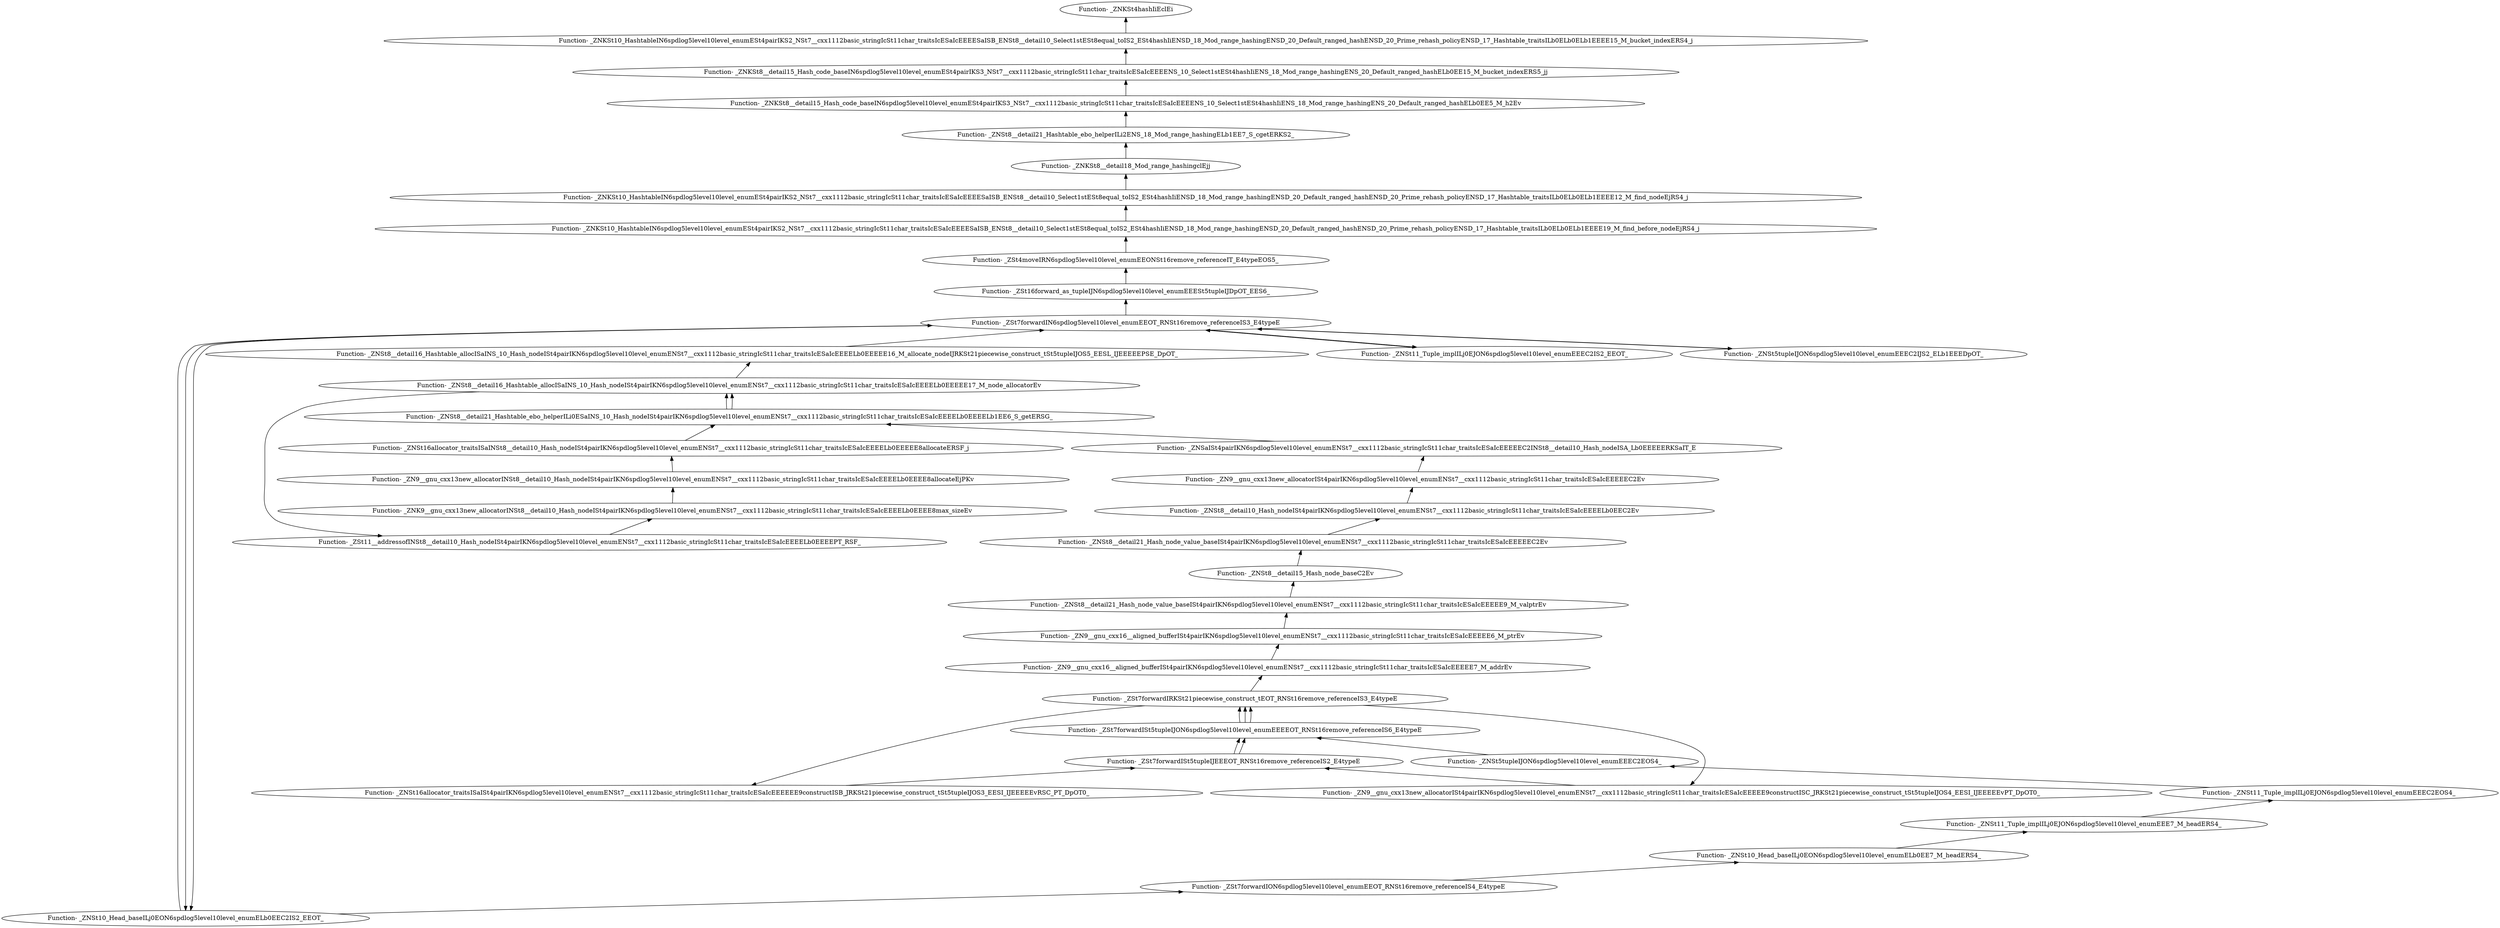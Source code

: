 digraph {
	"Function- _ZSt7forwardIN6spdlog5level10level_enumEEOT_RNSt16remove_referenceIS3_E4typeE"
	"Function- _ZNSt10_Head_baseILj0EON6spdlog5level10level_enumELb0EEC2IS2_EEOT_"
	"Function- _ZNSt10_Head_baseILj0EON6spdlog5level10level_enumELb0EEC2IS2_EEOT_" -> "Function- _ZSt7forwardIN6spdlog5level10level_enumEEOT_RNSt16remove_referenceIS3_E4typeE" [dir=back]
	"Function- _ZSt7forwardION6spdlog5level10level_enumEEOT_RNSt16remove_referenceIS4_E4typeE"
	"Function- _ZSt7forwardION6spdlog5level10level_enumEEOT_RNSt16remove_referenceIS4_E4typeE" -> "Function- _ZNSt10_Head_baseILj0EON6spdlog5level10level_enumELb0EEC2IS2_EEOT_" [dir=back]
	"Function- _ZNSt10_Head_baseILj0EON6spdlog5level10level_enumELb0EE7_M_headERS4_"
	"Function- _ZNSt10_Head_baseILj0EON6spdlog5level10level_enumELb0EE7_M_headERS4_" -> "Function- _ZSt7forwardION6spdlog5level10level_enumEEOT_RNSt16remove_referenceIS4_E4typeE" [dir=back]
	"Function- _ZNSt11_Tuple_implILj0EJON6spdlog5level10level_enumEEE7_M_headERS4_"
	"Function- _ZNSt11_Tuple_implILj0EJON6spdlog5level10level_enumEEE7_M_headERS4_" -> "Function- _ZNSt10_Head_baseILj0EON6spdlog5level10level_enumELb0EE7_M_headERS4_" [dir=back]
	"Function- _ZNSt11_Tuple_implILj0EJON6spdlog5level10level_enumEEEC2EOS4_"
	"Function- _ZNSt11_Tuple_implILj0EJON6spdlog5level10level_enumEEEC2EOS4_" -> "Function- _ZNSt11_Tuple_implILj0EJON6spdlog5level10level_enumEEE7_M_headERS4_" [dir=back]
	"Function- _ZNSt5tupleIJON6spdlog5level10level_enumEEEC2EOS4_"
	"Function- _ZNSt5tupleIJON6spdlog5level10level_enumEEEC2EOS4_" -> "Function- _ZNSt11_Tuple_implILj0EJON6spdlog5level10level_enumEEEC2EOS4_" [dir=back]
	"Function- _ZSt7forwardISt5tupleIJON6spdlog5level10level_enumEEEEOT_RNSt16remove_referenceIS6_E4typeE"
	"Function- _ZSt7forwardISt5tupleIJON6spdlog5level10level_enumEEEEOT_RNSt16remove_referenceIS6_E4typeE" -> "Function- _ZNSt5tupleIJON6spdlog5level10level_enumEEEC2EOS4_" [dir=back]
	"Function- _ZSt7forwardIRKSt21piecewise_construct_tEOT_RNSt16remove_referenceIS3_E4typeE"
	"Function- _ZSt7forwardIRKSt21piecewise_construct_tEOT_RNSt16remove_referenceIS3_E4typeE" -> "Function- _ZSt7forwardISt5tupleIJON6spdlog5level10level_enumEEEEOT_RNSt16remove_referenceIS6_E4typeE" [dir=back]
	"Function- _ZN9__gnu_cxx13new_allocatorISt4pairIKN6spdlog5level10level_enumENSt7__cxx1112basic_stringIcSt11char_traitsIcESaIcEEEEE9constructISC_JRKSt21piecewise_construct_tSt5tupleIJOS4_EESI_IJEEEEEvPT_DpOT0_"
	"Function- _ZN9__gnu_cxx13new_allocatorISt4pairIKN6spdlog5level10level_enumENSt7__cxx1112basic_stringIcSt11char_traitsIcESaIcEEEEE9constructISC_JRKSt21piecewise_construct_tSt5tupleIJOS4_EESI_IJEEEEEvPT_DpOT0_" -> "Function- _ZSt7forwardIRKSt21piecewise_construct_tEOT_RNSt16remove_referenceIS3_E4typeE" [dir=back]
	"Function- _ZSt7forwardISt5tupleIJEEEOT_RNSt16remove_referenceIS2_E4typeE"
	"Function- _ZSt7forwardISt5tupleIJEEEOT_RNSt16remove_referenceIS2_E4typeE" -> "Function- _ZN9__gnu_cxx13new_allocatorISt4pairIKN6spdlog5level10level_enumENSt7__cxx1112basic_stringIcSt11char_traitsIcESaIcEEEEE9constructISC_JRKSt21piecewise_construct_tSt5tupleIJOS4_EESI_IJEEEEEvPT_DpOT0_" [dir=back]
	"Function- _ZSt7forwardISt5tupleIJON6spdlog5level10level_enumEEEEOT_RNSt16remove_referenceIS6_E4typeE"
	"Function- _ZSt7forwardISt5tupleIJON6spdlog5level10level_enumEEEEOT_RNSt16remove_referenceIS6_E4typeE" -> "Function- _ZSt7forwardISt5tupleIJEEEOT_RNSt16remove_referenceIS2_E4typeE" [dir=back]
	"Function- _ZSt7forwardIRKSt21piecewise_construct_tEOT_RNSt16remove_referenceIS3_E4typeE"
	"Function- _ZSt7forwardIRKSt21piecewise_construct_tEOT_RNSt16remove_referenceIS3_E4typeE" -> "Function- _ZSt7forwardISt5tupleIJON6spdlog5level10level_enumEEEEOT_RNSt16remove_referenceIS6_E4typeE" [dir=back]
	"Function- _ZNSt16allocator_traitsISaISt4pairIKN6spdlog5level10level_enumENSt7__cxx1112basic_stringIcSt11char_traitsIcESaIcEEEEEE9constructISB_JRKSt21piecewise_construct_tSt5tupleIJOS3_EESI_IJEEEEEvRSC_PT_DpOT0_"
	"Function- _ZNSt16allocator_traitsISaISt4pairIKN6spdlog5level10level_enumENSt7__cxx1112basic_stringIcSt11char_traitsIcESaIcEEEEEE9constructISB_JRKSt21piecewise_construct_tSt5tupleIJOS3_EESI_IJEEEEEvRSC_PT_DpOT0_" -> "Function- _ZSt7forwardIRKSt21piecewise_construct_tEOT_RNSt16remove_referenceIS3_E4typeE" [dir=back]
	"Function- _ZSt7forwardISt5tupleIJEEEOT_RNSt16remove_referenceIS2_E4typeE"
	"Function- _ZSt7forwardISt5tupleIJEEEOT_RNSt16remove_referenceIS2_E4typeE" -> "Function- _ZNSt16allocator_traitsISaISt4pairIKN6spdlog5level10level_enumENSt7__cxx1112basic_stringIcSt11char_traitsIcESaIcEEEEEE9constructISB_JRKSt21piecewise_construct_tSt5tupleIJOS3_EESI_IJEEEEEvRSC_PT_DpOT0_" [dir=back]
	"Function- _ZSt7forwardISt5tupleIJON6spdlog5level10level_enumEEEEOT_RNSt16remove_referenceIS6_E4typeE"
	"Function- _ZSt7forwardISt5tupleIJON6spdlog5level10level_enumEEEEOT_RNSt16remove_referenceIS6_E4typeE" -> "Function- _ZSt7forwardISt5tupleIJEEEOT_RNSt16remove_referenceIS2_E4typeE" [dir=back]
	"Function- _ZSt7forwardIRKSt21piecewise_construct_tEOT_RNSt16remove_referenceIS3_E4typeE"
	"Function- _ZSt7forwardIRKSt21piecewise_construct_tEOT_RNSt16remove_referenceIS3_E4typeE" -> "Function- _ZSt7forwardISt5tupleIJON6spdlog5level10level_enumEEEEOT_RNSt16remove_referenceIS6_E4typeE" [dir=back]
	"Function- _ZN9__gnu_cxx16__aligned_bufferISt4pairIKN6spdlog5level10level_enumENSt7__cxx1112basic_stringIcSt11char_traitsIcESaIcEEEEE7_M_addrEv"
	"Function- _ZN9__gnu_cxx16__aligned_bufferISt4pairIKN6spdlog5level10level_enumENSt7__cxx1112basic_stringIcSt11char_traitsIcESaIcEEEEE7_M_addrEv" -> "Function- _ZSt7forwardIRKSt21piecewise_construct_tEOT_RNSt16remove_referenceIS3_E4typeE" [dir=back]
	"Function- _ZN9__gnu_cxx16__aligned_bufferISt4pairIKN6spdlog5level10level_enumENSt7__cxx1112basic_stringIcSt11char_traitsIcESaIcEEEEE6_M_ptrEv"
	"Function- _ZN9__gnu_cxx16__aligned_bufferISt4pairIKN6spdlog5level10level_enumENSt7__cxx1112basic_stringIcSt11char_traitsIcESaIcEEEEE6_M_ptrEv" -> "Function- _ZN9__gnu_cxx16__aligned_bufferISt4pairIKN6spdlog5level10level_enumENSt7__cxx1112basic_stringIcSt11char_traitsIcESaIcEEEEE7_M_addrEv" [dir=back]
	"Function- _ZNSt8__detail21_Hash_node_value_baseISt4pairIKN6spdlog5level10level_enumENSt7__cxx1112basic_stringIcSt11char_traitsIcESaIcEEEEE9_M_valptrEv"
	"Function- _ZNSt8__detail21_Hash_node_value_baseISt4pairIKN6spdlog5level10level_enumENSt7__cxx1112basic_stringIcSt11char_traitsIcESaIcEEEEE9_M_valptrEv" -> "Function- _ZN9__gnu_cxx16__aligned_bufferISt4pairIKN6spdlog5level10level_enumENSt7__cxx1112basic_stringIcSt11char_traitsIcESaIcEEEEE6_M_ptrEv" [dir=back]
	"Function- _ZNSt8__detail15_Hash_node_baseC2Ev"
	"Function- _ZNSt8__detail15_Hash_node_baseC2Ev" -> "Function- _ZNSt8__detail21_Hash_node_value_baseISt4pairIKN6spdlog5level10level_enumENSt7__cxx1112basic_stringIcSt11char_traitsIcESaIcEEEEE9_M_valptrEv" [dir=back]
	"Function- _ZNSt8__detail21_Hash_node_value_baseISt4pairIKN6spdlog5level10level_enumENSt7__cxx1112basic_stringIcSt11char_traitsIcESaIcEEEEEC2Ev"
	"Function- _ZNSt8__detail21_Hash_node_value_baseISt4pairIKN6spdlog5level10level_enumENSt7__cxx1112basic_stringIcSt11char_traitsIcESaIcEEEEEC2Ev" -> "Function- _ZNSt8__detail15_Hash_node_baseC2Ev" [dir=back]
	"Function- _ZNSt8__detail10_Hash_nodeISt4pairIKN6spdlog5level10level_enumENSt7__cxx1112basic_stringIcSt11char_traitsIcESaIcEEEELb0EEC2Ev"
	"Function- _ZNSt8__detail10_Hash_nodeISt4pairIKN6spdlog5level10level_enumENSt7__cxx1112basic_stringIcSt11char_traitsIcESaIcEEEELb0EEC2Ev" -> "Function- _ZNSt8__detail21_Hash_node_value_baseISt4pairIKN6spdlog5level10level_enumENSt7__cxx1112basic_stringIcSt11char_traitsIcESaIcEEEEEC2Ev" [dir=back]
	"Function- _ZN9__gnu_cxx13new_allocatorISt4pairIKN6spdlog5level10level_enumENSt7__cxx1112basic_stringIcSt11char_traitsIcESaIcEEEEEC2Ev"
	"Function- _ZN9__gnu_cxx13new_allocatorISt4pairIKN6spdlog5level10level_enumENSt7__cxx1112basic_stringIcSt11char_traitsIcESaIcEEEEEC2Ev" -> "Function- _ZNSt8__detail10_Hash_nodeISt4pairIKN6spdlog5level10level_enumENSt7__cxx1112basic_stringIcSt11char_traitsIcESaIcEEEELb0EEC2Ev" [dir=back]
	"Function- _ZNSaISt4pairIKN6spdlog5level10level_enumENSt7__cxx1112basic_stringIcSt11char_traitsIcESaIcEEEEEC2INSt8__detail10_Hash_nodeISA_Lb0EEEEERKSaIT_E"
	"Function- _ZNSaISt4pairIKN6spdlog5level10level_enumENSt7__cxx1112basic_stringIcSt11char_traitsIcESaIcEEEEEC2INSt8__detail10_Hash_nodeISA_Lb0EEEEERKSaIT_E" -> "Function- _ZN9__gnu_cxx13new_allocatorISt4pairIKN6spdlog5level10level_enumENSt7__cxx1112basic_stringIcSt11char_traitsIcESaIcEEEEEC2Ev" [dir=back]
	"Function- _ZNSt8__detail21_Hashtable_ebo_helperILi0ESaINS_10_Hash_nodeISt4pairIKN6spdlog5level10level_enumENSt7__cxx1112basic_stringIcSt11char_traitsIcESaIcEEEELb0EEEELb1EE6_S_getERSG_"
	"Function- _ZNSt8__detail21_Hashtable_ebo_helperILi0ESaINS_10_Hash_nodeISt4pairIKN6spdlog5level10level_enumENSt7__cxx1112basic_stringIcSt11char_traitsIcESaIcEEEELb0EEEELb1EE6_S_getERSG_" -> "Function- _ZNSaISt4pairIKN6spdlog5level10level_enumENSt7__cxx1112basic_stringIcSt11char_traitsIcESaIcEEEEEC2INSt8__detail10_Hash_nodeISA_Lb0EEEEERKSaIT_E" [dir=back]
	"Function- _ZNSt8__detail16_Hashtable_allocISaINS_10_Hash_nodeISt4pairIKN6spdlog5level10level_enumENSt7__cxx1112basic_stringIcSt11char_traitsIcESaIcEEEELb0EEEEE17_M_node_allocatorEv"
	"Function- _ZNSt8__detail16_Hashtable_allocISaINS_10_Hash_nodeISt4pairIKN6spdlog5level10level_enumENSt7__cxx1112basic_stringIcSt11char_traitsIcESaIcEEEELb0EEEEE17_M_node_allocatorEv" -> "Function- _ZNSt8__detail21_Hashtable_ebo_helperILi0ESaINS_10_Hash_nodeISt4pairIKN6spdlog5level10level_enumENSt7__cxx1112basic_stringIcSt11char_traitsIcESaIcEEEELb0EEEELb1EE6_S_getERSG_" [dir=back]
	"Function- _ZSt11__addressofINSt8__detail10_Hash_nodeISt4pairIKN6spdlog5level10level_enumENSt7__cxx1112basic_stringIcSt11char_traitsIcESaIcEEEELb0EEEEPT_RSF_"
	"Function- _ZSt11__addressofINSt8__detail10_Hash_nodeISt4pairIKN6spdlog5level10level_enumENSt7__cxx1112basic_stringIcSt11char_traitsIcESaIcEEEELb0EEEEPT_RSF_" -> "Function- _ZNSt8__detail16_Hashtable_allocISaINS_10_Hash_nodeISt4pairIKN6spdlog5level10level_enumENSt7__cxx1112basic_stringIcSt11char_traitsIcESaIcEEEELb0EEEEE17_M_node_allocatorEv" [dir=back]
	"Function- _ZNK9__gnu_cxx13new_allocatorINSt8__detail10_Hash_nodeISt4pairIKN6spdlog5level10level_enumENSt7__cxx1112basic_stringIcSt11char_traitsIcESaIcEEEELb0EEEE8max_sizeEv"
	"Function- _ZNK9__gnu_cxx13new_allocatorINSt8__detail10_Hash_nodeISt4pairIKN6spdlog5level10level_enumENSt7__cxx1112basic_stringIcSt11char_traitsIcESaIcEEEELb0EEEE8max_sizeEv" -> "Function- _ZSt11__addressofINSt8__detail10_Hash_nodeISt4pairIKN6spdlog5level10level_enumENSt7__cxx1112basic_stringIcSt11char_traitsIcESaIcEEEELb0EEEEPT_RSF_" [dir=back]
	"Function- _ZN9__gnu_cxx13new_allocatorINSt8__detail10_Hash_nodeISt4pairIKN6spdlog5level10level_enumENSt7__cxx1112basic_stringIcSt11char_traitsIcESaIcEEEELb0EEEE8allocateEjPKv"
	"Function- _ZN9__gnu_cxx13new_allocatorINSt8__detail10_Hash_nodeISt4pairIKN6spdlog5level10level_enumENSt7__cxx1112basic_stringIcSt11char_traitsIcESaIcEEEELb0EEEE8allocateEjPKv" -> "Function- _ZNK9__gnu_cxx13new_allocatorINSt8__detail10_Hash_nodeISt4pairIKN6spdlog5level10level_enumENSt7__cxx1112basic_stringIcSt11char_traitsIcESaIcEEEELb0EEEE8max_sizeEv" [dir=back]
	"Function- _ZNSt16allocator_traitsISaINSt8__detail10_Hash_nodeISt4pairIKN6spdlog5level10level_enumENSt7__cxx1112basic_stringIcSt11char_traitsIcESaIcEEEELb0EEEEE8allocateERSF_j"
	"Function- _ZNSt16allocator_traitsISaINSt8__detail10_Hash_nodeISt4pairIKN6spdlog5level10level_enumENSt7__cxx1112basic_stringIcSt11char_traitsIcESaIcEEEELb0EEEEE8allocateERSF_j" -> "Function- _ZN9__gnu_cxx13new_allocatorINSt8__detail10_Hash_nodeISt4pairIKN6spdlog5level10level_enumENSt7__cxx1112basic_stringIcSt11char_traitsIcESaIcEEEELb0EEEE8allocateEjPKv" [dir=back]
	"Function- _ZNSt8__detail21_Hashtable_ebo_helperILi0ESaINS_10_Hash_nodeISt4pairIKN6spdlog5level10level_enumENSt7__cxx1112basic_stringIcSt11char_traitsIcESaIcEEEELb0EEEELb1EE6_S_getERSG_"
	"Function- _ZNSt8__detail21_Hashtable_ebo_helperILi0ESaINS_10_Hash_nodeISt4pairIKN6spdlog5level10level_enumENSt7__cxx1112basic_stringIcSt11char_traitsIcESaIcEEEELb0EEEELb1EE6_S_getERSG_" -> "Function- _ZNSt16allocator_traitsISaINSt8__detail10_Hash_nodeISt4pairIKN6spdlog5level10level_enumENSt7__cxx1112basic_stringIcSt11char_traitsIcESaIcEEEELb0EEEEE8allocateERSF_j" [dir=back]
	"Function- _ZNSt8__detail16_Hashtable_allocISaINS_10_Hash_nodeISt4pairIKN6spdlog5level10level_enumENSt7__cxx1112basic_stringIcSt11char_traitsIcESaIcEEEELb0EEEEE17_M_node_allocatorEv"
	"Function- _ZNSt8__detail16_Hashtable_allocISaINS_10_Hash_nodeISt4pairIKN6spdlog5level10level_enumENSt7__cxx1112basic_stringIcSt11char_traitsIcESaIcEEEELb0EEEEE17_M_node_allocatorEv" -> "Function- _ZNSt8__detail21_Hashtable_ebo_helperILi0ESaINS_10_Hash_nodeISt4pairIKN6spdlog5level10level_enumENSt7__cxx1112basic_stringIcSt11char_traitsIcESaIcEEEELb0EEEELb1EE6_S_getERSG_" [dir=back]
	"Function- _ZNSt8__detail16_Hashtable_allocISaINS_10_Hash_nodeISt4pairIKN6spdlog5level10level_enumENSt7__cxx1112basic_stringIcSt11char_traitsIcESaIcEEEELb0EEEEE16_M_allocate_nodeIJRKSt21piecewise_construct_tSt5tupleIJOS5_EESL_IJEEEEEPSE_DpOT_"
	"Function- _ZNSt8__detail16_Hashtable_allocISaINS_10_Hash_nodeISt4pairIKN6spdlog5level10level_enumENSt7__cxx1112basic_stringIcSt11char_traitsIcESaIcEEEELb0EEEEE16_M_allocate_nodeIJRKSt21piecewise_construct_tSt5tupleIJOS5_EESL_IJEEEEEPSE_DpOT_" -> "Function- _ZNSt8__detail16_Hashtable_allocISaINS_10_Hash_nodeISt4pairIKN6spdlog5level10level_enumENSt7__cxx1112basic_stringIcSt11char_traitsIcESaIcEEEELb0EEEEE17_M_node_allocatorEv" [dir=back]
	"Function- _ZSt7forwardIN6spdlog5level10level_enumEEOT_RNSt16remove_referenceIS3_E4typeE"
	"Function- _ZSt7forwardIN6spdlog5level10level_enumEEOT_RNSt16remove_referenceIS3_E4typeE" -> "Function- _ZNSt8__detail16_Hashtable_allocISaINS_10_Hash_nodeISt4pairIKN6spdlog5level10level_enumENSt7__cxx1112basic_stringIcSt11char_traitsIcESaIcEEEELb0EEEEE16_M_allocate_nodeIJRKSt21piecewise_construct_tSt5tupleIJOS5_EESL_IJEEEEEPSE_DpOT_" [dir=back]
	"Function- _ZNSt10_Head_baseILj0EON6spdlog5level10level_enumELb0EEC2IS2_EEOT_"
	"Function- _ZNSt10_Head_baseILj0EON6spdlog5level10level_enumELb0EEC2IS2_EEOT_" -> "Function- _ZSt7forwardIN6spdlog5level10level_enumEEOT_RNSt16remove_referenceIS3_E4typeE" [dir=back]
	"Function- _ZSt7forwardIN6spdlog5level10level_enumEEOT_RNSt16remove_referenceIS3_E4typeE"
	"Function- _ZSt7forwardIN6spdlog5level10level_enumEEOT_RNSt16remove_referenceIS3_E4typeE" -> "Function- _ZNSt10_Head_baseILj0EON6spdlog5level10level_enumELb0EEC2IS2_EEOT_" [dir=back]
	"Function- _ZNSt11_Tuple_implILj0EJON6spdlog5level10level_enumEEEC2IS2_EEOT_"
	"Function- _ZNSt11_Tuple_implILj0EJON6spdlog5level10level_enumEEEC2IS2_EEOT_" -> "Function- _ZSt7forwardIN6spdlog5level10level_enumEEOT_RNSt16remove_referenceIS3_E4typeE" [dir=back]
	"Function- _ZSt7forwardIN6spdlog5level10level_enumEEOT_RNSt16remove_referenceIS3_E4typeE"
	"Function- _ZSt7forwardIN6spdlog5level10level_enumEEOT_RNSt16remove_referenceIS3_E4typeE" -> "Function- _ZNSt11_Tuple_implILj0EJON6spdlog5level10level_enumEEEC2IS2_EEOT_" [dir=back]
	"Function- _ZNSt5tupleIJON6spdlog5level10level_enumEEEC2IJS2_ELb1EEEDpOT_"
	"Function- _ZNSt5tupleIJON6spdlog5level10level_enumEEEC2IJS2_ELb1EEEDpOT_" -> "Function- _ZSt7forwardIN6spdlog5level10level_enumEEOT_RNSt16remove_referenceIS3_E4typeE" [dir=back]
	"Function- _ZSt7forwardIN6spdlog5level10level_enumEEOT_RNSt16remove_referenceIS3_E4typeE"
	"Function- _ZSt7forwardIN6spdlog5level10level_enumEEOT_RNSt16remove_referenceIS3_E4typeE" -> "Function- _ZNSt5tupleIJON6spdlog5level10level_enumEEEC2IJS2_ELb1EEEDpOT_" [dir=back]
	"Function- _ZSt16forward_as_tupleIJN6spdlog5level10level_enumEEESt5tupleIJDpOT_EES6_"
	"Function- _ZSt16forward_as_tupleIJN6spdlog5level10level_enumEEESt5tupleIJDpOT_EES6_" -> "Function- _ZSt7forwardIN6spdlog5level10level_enumEEOT_RNSt16remove_referenceIS3_E4typeE" [dir=back]
	"Function- _ZSt4moveIRN6spdlog5level10level_enumEEONSt16remove_referenceIT_E4typeEOS5_"
	"Function- _ZSt4moveIRN6spdlog5level10level_enumEEONSt16remove_referenceIT_E4typeEOS5_" -> "Function- _ZSt16forward_as_tupleIJN6spdlog5level10level_enumEEESt5tupleIJDpOT_EES6_" [dir=back]
	"Function- _ZNKSt10_HashtableIN6spdlog5level10level_enumESt4pairIKS2_NSt7__cxx1112basic_stringIcSt11char_traitsIcESaIcEEEESaISB_ENSt8__detail10_Select1stESt8equal_toIS2_ESt4hashIiENSD_18_Mod_range_hashingENSD_20_Default_ranged_hashENSD_20_Prime_rehash_policyENSD_17_Hashtable_traitsILb0ELb0ELb1EEEE19_M_find_before_nodeEjRS4_j"
	"Function- _ZNKSt10_HashtableIN6spdlog5level10level_enumESt4pairIKS2_NSt7__cxx1112basic_stringIcSt11char_traitsIcESaIcEEEESaISB_ENSt8__detail10_Select1stESt8equal_toIS2_ESt4hashIiENSD_18_Mod_range_hashingENSD_20_Default_ranged_hashENSD_20_Prime_rehash_policyENSD_17_Hashtable_traitsILb0ELb0ELb1EEEE19_M_find_before_nodeEjRS4_j" -> "Function- _ZSt4moveIRN6spdlog5level10level_enumEEONSt16remove_referenceIT_E4typeEOS5_" [dir=back]
	"Function- _ZNKSt10_HashtableIN6spdlog5level10level_enumESt4pairIKS2_NSt7__cxx1112basic_stringIcSt11char_traitsIcESaIcEEEESaISB_ENSt8__detail10_Select1stESt8equal_toIS2_ESt4hashIiENSD_18_Mod_range_hashingENSD_20_Default_ranged_hashENSD_20_Prime_rehash_policyENSD_17_Hashtable_traitsILb0ELb0ELb1EEEE12_M_find_nodeEjRS4_j"
	"Function- _ZNKSt10_HashtableIN6spdlog5level10level_enumESt4pairIKS2_NSt7__cxx1112basic_stringIcSt11char_traitsIcESaIcEEEESaISB_ENSt8__detail10_Select1stESt8equal_toIS2_ESt4hashIiENSD_18_Mod_range_hashingENSD_20_Default_ranged_hashENSD_20_Prime_rehash_policyENSD_17_Hashtable_traitsILb0ELb0ELb1EEEE12_M_find_nodeEjRS4_j" -> "Function- _ZNKSt10_HashtableIN6spdlog5level10level_enumESt4pairIKS2_NSt7__cxx1112basic_stringIcSt11char_traitsIcESaIcEEEESaISB_ENSt8__detail10_Select1stESt8equal_toIS2_ESt4hashIiENSD_18_Mod_range_hashingENSD_20_Default_ranged_hashENSD_20_Prime_rehash_policyENSD_17_Hashtable_traitsILb0ELb0ELb1EEEE19_M_find_before_nodeEjRS4_j" [dir=back]
	"Function- _ZNKSt8__detail18_Mod_range_hashingclEjj"
	"Function- _ZNKSt8__detail18_Mod_range_hashingclEjj" -> "Function- _ZNKSt10_HashtableIN6spdlog5level10level_enumESt4pairIKS2_NSt7__cxx1112basic_stringIcSt11char_traitsIcESaIcEEEESaISB_ENSt8__detail10_Select1stESt8equal_toIS2_ESt4hashIiENSD_18_Mod_range_hashingENSD_20_Default_ranged_hashENSD_20_Prime_rehash_policyENSD_17_Hashtable_traitsILb0ELb0ELb1EEEE12_M_find_nodeEjRS4_j" [dir=back]
	"Function- _ZNSt8__detail21_Hashtable_ebo_helperILi2ENS_18_Mod_range_hashingELb1EE7_S_cgetERKS2_"
	"Function- _ZNSt8__detail21_Hashtable_ebo_helperILi2ENS_18_Mod_range_hashingELb1EE7_S_cgetERKS2_" -> "Function- _ZNKSt8__detail18_Mod_range_hashingclEjj" [dir=back]
	"Function- _ZNKSt8__detail15_Hash_code_baseIN6spdlog5level10level_enumESt4pairIKS3_NSt7__cxx1112basic_stringIcSt11char_traitsIcESaIcEEEENS_10_Select1stESt4hashIiENS_18_Mod_range_hashingENS_20_Default_ranged_hashELb0EE5_M_h2Ev"
	"Function- _ZNKSt8__detail15_Hash_code_baseIN6spdlog5level10level_enumESt4pairIKS3_NSt7__cxx1112basic_stringIcSt11char_traitsIcESaIcEEEENS_10_Select1stESt4hashIiENS_18_Mod_range_hashingENS_20_Default_ranged_hashELb0EE5_M_h2Ev" -> "Function- _ZNSt8__detail21_Hashtable_ebo_helperILi2ENS_18_Mod_range_hashingELb1EE7_S_cgetERKS2_" [dir=back]
	"Function- _ZNKSt8__detail15_Hash_code_baseIN6spdlog5level10level_enumESt4pairIKS3_NSt7__cxx1112basic_stringIcSt11char_traitsIcESaIcEEEENS_10_Select1stESt4hashIiENS_18_Mod_range_hashingENS_20_Default_ranged_hashELb0EE15_M_bucket_indexERS5_jj"
	"Function- _ZNKSt8__detail15_Hash_code_baseIN6spdlog5level10level_enumESt4pairIKS3_NSt7__cxx1112basic_stringIcSt11char_traitsIcESaIcEEEENS_10_Select1stESt4hashIiENS_18_Mod_range_hashingENS_20_Default_ranged_hashELb0EE15_M_bucket_indexERS5_jj" -> "Function- _ZNKSt8__detail15_Hash_code_baseIN6spdlog5level10level_enumESt4pairIKS3_NSt7__cxx1112basic_stringIcSt11char_traitsIcESaIcEEEENS_10_Select1stESt4hashIiENS_18_Mod_range_hashingENS_20_Default_ranged_hashELb0EE5_M_h2Ev" [dir=back]
	"Function- _ZNKSt10_HashtableIN6spdlog5level10level_enumESt4pairIKS2_NSt7__cxx1112basic_stringIcSt11char_traitsIcESaIcEEEESaISB_ENSt8__detail10_Select1stESt8equal_toIS2_ESt4hashIiENSD_18_Mod_range_hashingENSD_20_Default_ranged_hashENSD_20_Prime_rehash_policyENSD_17_Hashtable_traitsILb0ELb0ELb1EEEE15_M_bucket_indexERS4_j"
	"Function- _ZNKSt10_HashtableIN6spdlog5level10level_enumESt4pairIKS2_NSt7__cxx1112basic_stringIcSt11char_traitsIcESaIcEEEESaISB_ENSt8__detail10_Select1stESt8equal_toIS2_ESt4hashIiENSD_18_Mod_range_hashingENSD_20_Default_ranged_hashENSD_20_Prime_rehash_policyENSD_17_Hashtable_traitsILb0ELb0ELb1EEEE15_M_bucket_indexERS4_j" -> "Function- _ZNKSt8__detail15_Hash_code_baseIN6spdlog5level10level_enumESt4pairIKS3_NSt7__cxx1112basic_stringIcSt11char_traitsIcESaIcEEEENS_10_Select1stESt4hashIiENS_18_Mod_range_hashingENS_20_Default_ranged_hashELb0EE15_M_bucket_indexERS5_jj" [dir=back]
	"Function- _ZNKSt4hashIiEclEi"
	"Function- _ZNKSt4hashIiEclEi" -> "Function- _ZNKSt10_HashtableIN6spdlog5level10level_enumESt4pairIKS2_NSt7__cxx1112basic_stringIcSt11char_traitsIcESaIcEEEESaISB_ENSt8__detail10_Select1stESt8equal_toIS2_ESt4hashIiENSD_18_Mod_range_hashingENSD_20_Default_ranged_hashENSD_20_Prime_rehash_policyENSD_17_Hashtable_traitsILb0ELb0ELb1EEEE15_M_bucket_indexERS4_j" [dir=back]
}
